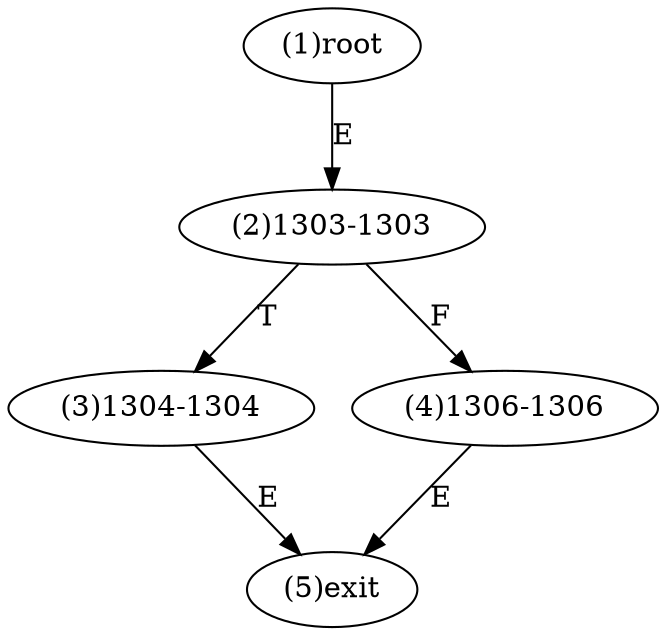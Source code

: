 digraph "" { 
1[ label="(1)root"];
2[ label="(2)1303-1303"];
3[ label="(3)1304-1304"];
4[ label="(4)1306-1306"];
5[ label="(5)exit"];
1->2[ label="E"];
2->4[ label="F"];
2->3[ label="T"];
3->5[ label="E"];
4->5[ label="E"];
}